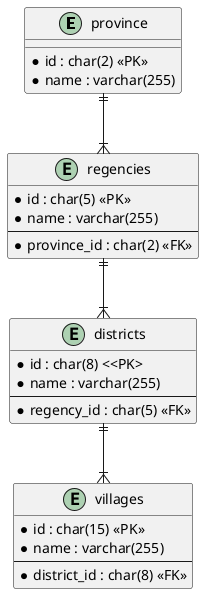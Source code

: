 @startuml

Entity province{
    *id : char(2) <<PK>>
   *name : varchar(255)
}

Entity regencies{
    *id : char(5) <<PK>>
    *name : varchar(255)
    --
    *province_id : char(2) <<FK>>
}

Entity districts{
    *id : char(8) <<PK>
    *name : varchar(255)
    --
    *regency_id : char(5) <<FK>>
}

Entity villages{
    *id : char(15) <<PK>>
    *name : varchar(255)
    --
    *district_id : char(8) <<FK>>
}

province ||--|{ regencies
regencies ||--|{ districts
districts ||--|{ villages



@enduml